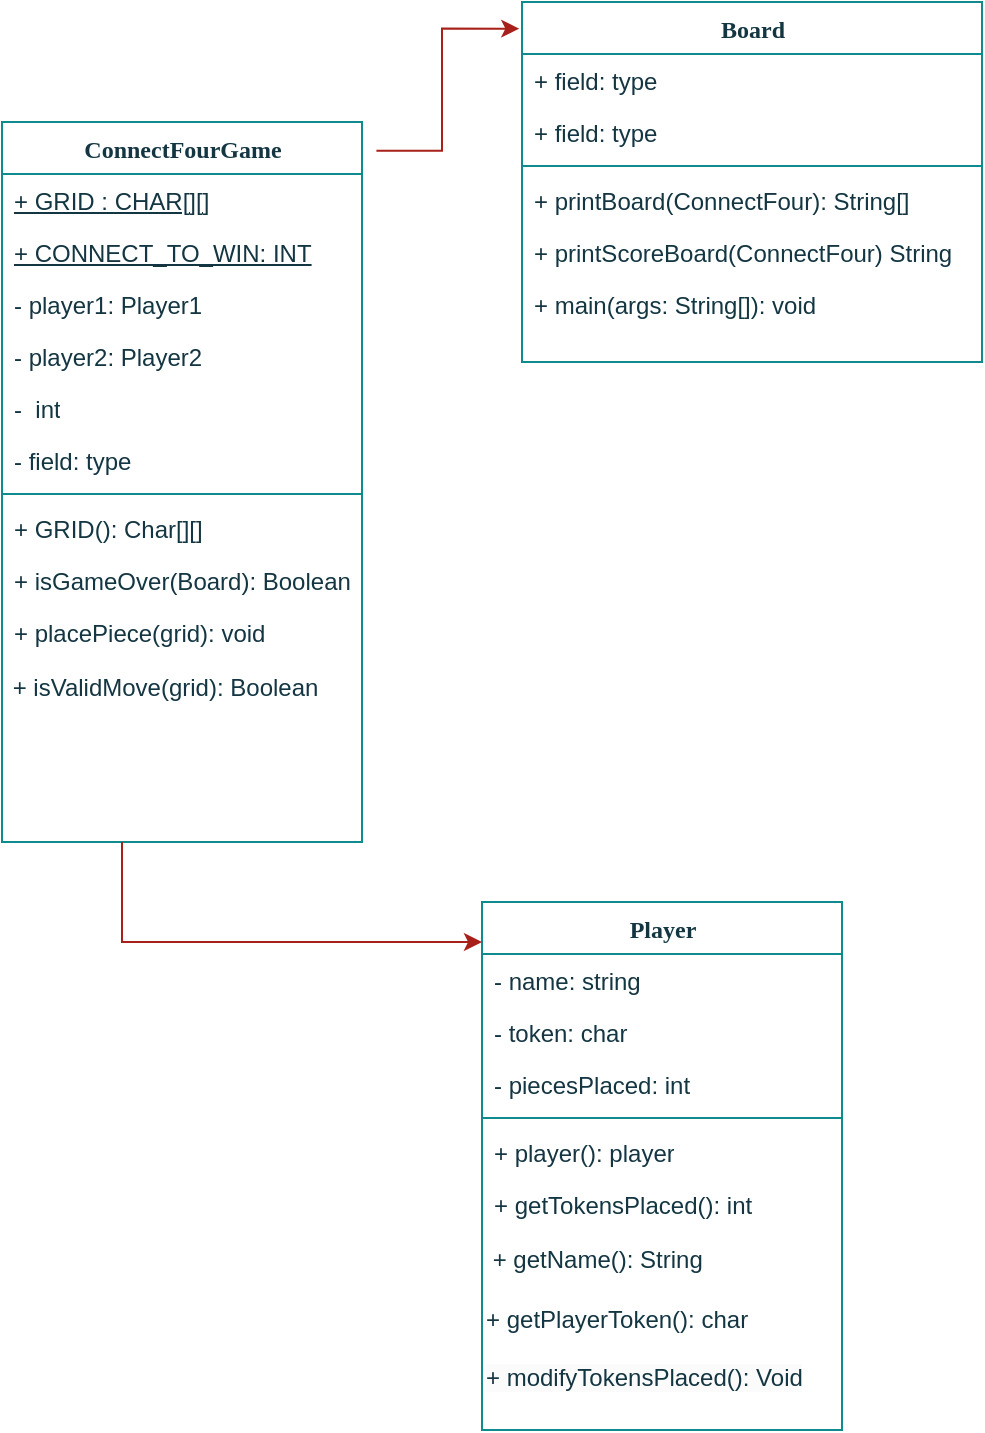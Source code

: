 <mxfile version="22.1.4" type="github">
  <diagram name="Page-1" id="9f46799a-70d6-7492-0946-bef42562c5a5">
    <mxGraphModel dx="365" dy="759" grid="1" gridSize="10" guides="1" tooltips="1" connect="1" arrows="1" fold="1" page="1" pageScale="1" pageWidth="1100" pageHeight="850" background="none" math="0" shadow="0">
      <root>
        <mxCell id="0" />
        <mxCell id="1" parent="0" />
        <mxCell id="78961159f06e98e8-17" value="Player" style="swimlane;html=1;fontStyle=1;align=center;verticalAlign=top;childLayout=stackLayout;horizontal=1;startSize=26;horizontalStack=0;resizeParent=1;resizeLast=0;collapsible=1;marginBottom=0;swimlaneFillColor=#ffffff;rounded=0;shadow=0;comic=0;labelBackgroundColor=none;strokeWidth=1;fillColor=none;fontFamily=Verdana;fontSize=12;strokeColor=#0F8B8D;fontColor=#143642;" parent="1" vertex="1">
          <mxGeometry x="340" y="460" width="180" height="264" as="geometry" />
        </mxCell>
        <mxCell id="78961159f06e98e8-21" value="- name: string" style="text;html=1;strokeColor=none;fillColor=none;align=left;verticalAlign=top;spacingLeft=4;spacingRight=4;whiteSpace=wrap;overflow=hidden;rotatable=0;points=[[0,0.5],[1,0.5]];portConstraint=eastwest;labelBackgroundColor=none;fontColor=#143642;" parent="78961159f06e98e8-17" vertex="1">
          <mxGeometry y="26" width="180" height="26" as="geometry" />
        </mxCell>
        <mxCell id="78961159f06e98e8-23" value="- token: char" style="text;html=1;strokeColor=none;fillColor=none;align=left;verticalAlign=top;spacingLeft=4;spacingRight=4;whiteSpace=wrap;overflow=hidden;rotatable=0;points=[[0,0.5],[1,0.5]];portConstraint=eastwest;labelBackgroundColor=none;fontColor=#143642;" parent="78961159f06e98e8-17" vertex="1">
          <mxGeometry y="52" width="180" height="26" as="geometry" />
        </mxCell>
        <mxCell id="78961159f06e98e8-25" value="- piecesPlaced: int" style="text;html=1;strokeColor=none;fillColor=none;align=left;verticalAlign=top;spacingLeft=4;spacingRight=4;whiteSpace=wrap;overflow=hidden;rotatable=0;points=[[0,0.5],[1,0.5]];portConstraint=eastwest;labelBackgroundColor=none;fontColor=#143642;" parent="78961159f06e98e8-17" vertex="1">
          <mxGeometry y="78" width="180" height="26" as="geometry" />
        </mxCell>
        <mxCell id="78961159f06e98e8-19" value="" style="line;html=1;strokeWidth=1;fillColor=none;align=left;verticalAlign=middle;spacingTop=-1;spacingLeft=3;spacingRight=3;rotatable=0;labelPosition=right;points=[];portConstraint=eastwest;labelBackgroundColor=none;strokeColor=#0F8B8D;fontColor=#143642;" parent="78961159f06e98e8-17" vertex="1">
          <mxGeometry y="104" width="180" height="8" as="geometry" />
        </mxCell>
        <mxCell id="78961159f06e98e8-20" value="+ player(): player" style="text;html=1;strokeColor=none;fillColor=none;align=left;verticalAlign=top;spacingLeft=4;spacingRight=4;whiteSpace=wrap;overflow=hidden;rotatable=0;points=[[0,0.5],[1,0.5]];portConstraint=eastwest;labelBackgroundColor=none;fontColor=#143642;" parent="78961159f06e98e8-17" vertex="1">
          <mxGeometry y="112" width="180" height="26" as="geometry" />
        </mxCell>
        <mxCell id="78961159f06e98e8-27" value="+ getTokensPlaced(): int" style="text;html=1;strokeColor=none;fillColor=none;align=left;verticalAlign=top;spacingLeft=4;spacingRight=4;whiteSpace=wrap;overflow=hidden;rotatable=0;points=[[0,0.5],[1,0.5]];portConstraint=eastwest;labelBackgroundColor=none;fontColor=#143642;" parent="78961159f06e98e8-17" vertex="1">
          <mxGeometry y="138" width="180" height="26" as="geometry" />
        </mxCell>
        <mxCell id="mVfK4po78V1wezFYpBX0-9" value="&amp;nbsp;+ getName(): String" style="text;html=1;align=left;verticalAlign=middle;resizable=0;points=[];autosize=1;strokeColor=none;fillColor=none;fontColor=#143642;" vertex="1" parent="78961159f06e98e8-17">
          <mxGeometry y="164" width="180" height="30" as="geometry" />
        </mxCell>
        <mxCell id="mVfK4po78V1wezFYpBX0-10" value="+ getPlayerToken(): char" style="text;html=1;align=left;verticalAlign=middle;resizable=0;points=[];autosize=1;strokeColor=none;fillColor=none;fontColor=#143642;" vertex="1" parent="78961159f06e98e8-17">
          <mxGeometry y="194" width="180" height="30" as="geometry" />
        </mxCell>
        <mxCell id="mVfK4po78V1wezFYpBX0-11" value="&lt;span style=&quot;color: rgb(20, 54, 66); font-family: Helvetica; font-size: 12px; font-style: normal; font-variant-ligatures: normal; font-variant-caps: normal; font-weight: 400; letter-spacing: normal; orphans: 2; text-align: left; text-indent: 0px; text-transform: none; widows: 2; word-spacing: 0px; -webkit-text-stroke-width: 0px; background-color: rgb(251, 251, 251); text-decoration-thickness: initial; text-decoration-style: initial; text-decoration-color: initial; float: none; display: inline !important;&quot;&gt;+ modifyTokensPlaced(): Void&lt;/span&gt;" style="text;whiteSpace=wrap;html=1;fontColor=#143642;" vertex="1" parent="78961159f06e98e8-17">
          <mxGeometry y="224" width="180" height="40" as="geometry" />
        </mxCell>
        <mxCell id="78961159f06e98e8-30" value="ConnectFourGame" style="swimlane;html=1;fontStyle=1;align=center;verticalAlign=top;childLayout=stackLayout;horizontal=1;startSize=26;horizontalStack=0;resizeParent=1;resizeLast=0;collapsible=1;marginBottom=0;swimlaneFillColor=#ffffff;rounded=0;shadow=0;comic=0;labelBackgroundColor=none;strokeWidth=1;fillColor=none;fontFamily=Verdana;fontSize=12;strokeColor=#0F8B8D;fontColor=#143642;" parent="1" vertex="1">
          <mxGeometry x="100" y="70" width="180" height="360" as="geometry" />
        </mxCell>
        <mxCell id="78961159f06e98e8-31" value="&lt;u&gt;+ GRID : CHAR[][]&lt;/u&gt;" style="text;html=1;strokeColor=none;fillColor=none;align=left;verticalAlign=top;spacingLeft=4;spacingRight=4;whiteSpace=wrap;overflow=hidden;rotatable=0;points=[[0,0.5],[1,0.5]];portConstraint=eastwest;labelBackgroundColor=none;fontColor=#143642;" parent="78961159f06e98e8-30" vertex="1">
          <mxGeometry y="26" width="180" height="26" as="geometry" />
        </mxCell>
        <mxCell id="mVfK4po78V1wezFYpBX0-3" value="&lt;u&gt;+ CONNECT_TO_WIN:&amp;nbsp;INT&lt;/u&gt;" style="text;html=1;strokeColor=none;fillColor=none;align=left;verticalAlign=top;spacingLeft=4;spacingRight=4;whiteSpace=wrap;overflow=hidden;rotatable=0;points=[[0,0.5],[1,0.5]];portConstraint=eastwest;labelBackgroundColor=none;fontColor=#143642;" vertex="1" parent="78961159f06e98e8-30">
          <mxGeometry y="52" width="180" height="26" as="geometry" />
        </mxCell>
        <mxCell id="78961159f06e98e8-32" value="- player1: Player1" style="text;html=1;strokeColor=none;fillColor=none;align=left;verticalAlign=top;spacingLeft=4;spacingRight=4;whiteSpace=wrap;overflow=hidden;rotatable=0;points=[[0,0.5],[1,0.5]];portConstraint=eastwest;labelBackgroundColor=none;fontColor=#143642;" parent="78961159f06e98e8-30" vertex="1">
          <mxGeometry y="78" width="180" height="26" as="geometry" />
        </mxCell>
        <mxCell id="78961159f06e98e8-33" value="- player2: Player2" style="text;html=1;strokeColor=none;fillColor=none;align=left;verticalAlign=top;spacingLeft=4;spacingRight=4;whiteSpace=wrap;overflow=hidden;rotatable=0;points=[[0,0.5],[1,0.5]];portConstraint=eastwest;labelBackgroundColor=none;fontColor=#143642;" parent="78961159f06e98e8-30" vertex="1">
          <mxGeometry y="104" width="180" height="26" as="geometry" />
        </mxCell>
        <mxCell id="78961159f06e98e8-34" value="-&amp;nbsp; int" style="text;html=1;strokeColor=none;fillColor=none;align=left;verticalAlign=top;spacingLeft=4;spacingRight=4;whiteSpace=wrap;overflow=hidden;rotatable=0;points=[[0,0.5],[1,0.5]];portConstraint=eastwest;labelBackgroundColor=none;fontColor=#143642;" parent="78961159f06e98e8-30" vertex="1">
          <mxGeometry y="130" width="180" height="26" as="geometry" />
        </mxCell>
        <mxCell id="78961159f06e98e8-36" value="- field: type" style="text;html=1;strokeColor=none;fillColor=none;align=left;verticalAlign=top;spacingLeft=4;spacingRight=4;whiteSpace=wrap;overflow=hidden;rotatable=0;points=[[0,0.5],[1,0.5]];portConstraint=eastwest;labelBackgroundColor=none;fontColor=#143642;" parent="78961159f06e98e8-30" vertex="1">
          <mxGeometry y="156" width="180" height="26" as="geometry" />
        </mxCell>
        <mxCell id="78961159f06e98e8-38" value="" style="line;html=1;strokeWidth=1;fillColor=none;align=left;verticalAlign=middle;spacingTop=-1;spacingLeft=3;spacingRight=3;rotatable=0;labelPosition=right;points=[];portConstraint=eastwest;labelBackgroundColor=none;strokeColor=#0F8B8D;fontColor=#143642;" parent="78961159f06e98e8-30" vertex="1">
          <mxGeometry y="182" width="180" height="8" as="geometry" />
        </mxCell>
        <mxCell id="78961159f06e98e8-42" value="+ GRID(): Char[][]" style="text;html=1;strokeColor=none;fillColor=none;align=left;verticalAlign=top;spacingLeft=4;spacingRight=4;whiteSpace=wrap;overflow=hidden;rotatable=0;points=[[0,0.5],[1,0.5]];portConstraint=eastwest;labelBackgroundColor=none;fontColor=#143642;" parent="78961159f06e98e8-30" vertex="1">
          <mxGeometry y="190" width="180" height="26" as="geometry" />
        </mxCell>
        <mxCell id="78961159f06e98e8-39" value="+ isGameOver(Board): Boolean" style="text;html=1;strokeColor=none;fillColor=none;align=left;verticalAlign=top;spacingLeft=4;spacingRight=4;whiteSpace=wrap;overflow=hidden;rotatable=0;points=[[0,0.5],[1,0.5]];portConstraint=eastwest;labelBackgroundColor=none;fontColor=#143642;" parent="78961159f06e98e8-30" vertex="1">
          <mxGeometry y="216" width="180" height="26" as="geometry" />
        </mxCell>
        <mxCell id="78961159f06e98e8-40" value="+ placePiece(grid): void" style="text;html=1;strokeColor=none;fillColor=none;align=left;verticalAlign=top;spacingLeft=4;spacingRight=4;whiteSpace=wrap;overflow=hidden;rotatable=0;points=[[0,0.5],[1,0.5]];portConstraint=eastwest;labelBackgroundColor=none;fontColor=#143642;" parent="78961159f06e98e8-30" vertex="1">
          <mxGeometry y="242" width="180" height="26" as="geometry" />
        </mxCell>
        <mxCell id="mVfK4po78V1wezFYpBX0-14" value="&amp;nbsp;+ isValidMove(grid): Boolean" style="text;html=1;align=left;verticalAlign=middle;resizable=0;points=[];autosize=1;strokeColor=none;fillColor=none;fontColor=#143642;" vertex="1" parent="78961159f06e98e8-30">
          <mxGeometry y="268" width="180" height="30" as="geometry" />
        </mxCell>
        <mxCell id="78961159f06e98e8-43" value="Board" style="swimlane;html=1;fontStyle=1;align=center;verticalAlign=top;childLayout=stackLayout;horizontal=1;startSize=26;horizontalStack=0;resizeParent=1;resizeLast=0;collapsible=1;marginBottom=0;swimlaneFillColor=#ffffff;rounded=0;shadow=0;comic=0;labelBackgroundColor=none;strokeWidth=1;fillColor=none;fontFamily=Verdana;fontSize=12;strokeColor=#0F8B8D;fontColor=#143642;" parent="1" vertex="1">
          <mxGeometry x="360" y="10" width="230" height="180" as="geometry">
            <mxRectangle x="360" y="10" width="80" height="30" as="alternateBounds" />
          </mxGeometry>
        </mxCell>
        <mxCell id="78961159f06e98e8-44" value="+ field: type" style="text;html=1;strokeColor=none;fillColor=none;align=left;verticalAlign=top;spacingLeft=4;spacingRight=4;whiteSpace=wrap;overflow=hidden;rotatable=0;points=[[0,0.5],[1,0.5]];portConstraint=eastwest;labelBackgroundColor=none;fontColor=#143642;" parent="78961159f06e98e8-43" vertex="1">
          <mxGeometry y="26" width="230" height="26" as="geometry" />
        </mxCell>
        <mxCell id="78961159f06e98e8-45" value="+ field: type" style="text;html=1;strokeColor=none;fillColor=none;align=left;verticalAlign=top;spacingLeft=4;spacingRight=4;whiteSpace=wrap;overflow=hidden;rotatable=0;points=[[0,0.5],[1,0.5]];portConstraint=eastwest;labelBackgroundColor=none;fontColor=#143642;" parent="78961159f06e98e8-43" vertex="1">
          <mxGeometry y="52" width="230" height="26" as="geometry" />
        </mxCell>
        <mxCell id="78961159f06e98e8-51" value="" style="line;html=1;strokeWidth=1;fillColor=none;align=left;verticalAlign=middle;spacingTop=-1;spacingLeft=3;spacingRight=3;rotatable=0;labelPosition=right;points=[];portConstraint=eastwest;labelBackgroundColor=none;strokeColor=#0F8B8D;fontColor=#143642;" parent="78961159f06e98e8-43" vertex="1">
          <mxGeometry y="78" width="230" height="8" as="geometry" />
        </mxCell>
        <mxCell id="78961159f06e98e8-52" value="+ printBoard(ConnectFour): String[]&amp;nbsp;" style="text;html=1;strokeColor=none;fillColor=none;align=left;verticalAlign=top;spacingLeft=4;spacingRight=4;whiteSpace=wrap;overflow=hidden;rotatable=0;points=[[0,0.5],[1,0.5]];portConstraint=eastwest;labelBackgroundColor=none;fontColor=#143642;" parent="78961159f06e98e8-43" vertex="1">
          <mxGeometry y="86" width="230" height="26" as="geometry" />
        </mxCell>
        <mxCell id="78961159f06e98e8-49" value="+ printScoreBoard(ConnectFour) String&amp;nbsp;" style="text;html=1;strokeColor=none;fillColor=none;align=left;verticalAlign=top;spacingLeft=4;spacingRight=4;whiteSpace=wrap;overflow=hidden;rotatable=0;points=[[0,0.5],[1,0.5]];portConstraint=eastwest;labelBackgroundColor=none;fontColor=#143642;" parent="78961159f06e98e8-43" vertex="1">
          <mxGeometry y="112" width="230" height="26" as="geometry" />
        </mxCell>
        <mxCell id="78961159f06e98e8-53" value="+ main(args: String[]): void" style="text;html=1;strokeColor=none;fillColor=none;align=left;verticalAlign=top;spacingLeft=4;spacingRight=4;whiteSpace=wrap;overflow=hidden;rotatable=0;points=[[0,0.5],[1,0.5]];portConstraint=eastwest;labelBackgroundColor=none;fontColor=#143642;" parent="78961159f06e98e8-43" vertex="1">
          <mxGeometry y="138" width="230" height="26" as="geometry" />
        </mxCell>
        <mxCell id="mVfK4po78V1wezFYpBX0-5" style="edgeStyle=orthogonalEdgeStyle;rounded=0;orthogonalLoop=1;jettySize=auto;html=1;entryX=-0.006;entryY=0.074;entryDx=0;entryDy=0;entryPerimeter=0;strokeColor=#A8201A;fontColor=#143642;fillColor=#FAE5C7;exitX=1.04;exitY=0.04;exitDx=0;exitDy=0;exitPerimeter=0;" edge="1" parent="1" source="78961159f06e98e8-30" target="78961159f06e98e8-43">
          <mxGeometry relative="1" as="geometry" />
        </mxCell>
        <mxCell id="mVfK4po78V1wezFYpBX0-13" value="" style="edgeStyle=none;orthogonalLoop=1;jettySize=auto;html=1;rounded=0;strokeColor=#A8201A;fontColor=#143642;fillColor=#FAE5C7;" edge="1" parent="1">
          <mxGeometry width="100" relative="1" as="geometry">
            <mxPoint x="160" y="430" as="sourcePoint" />
            <mxPoint x="340" y="480" as="targetPoint" />
            <Array as="points">
              <mxPoint x="160" y="480" />
            </Array>
          </mxGeometry>
        </mxCell>
      </root>
    </mxGraphModel>
  </diagram>
</mxfile>
